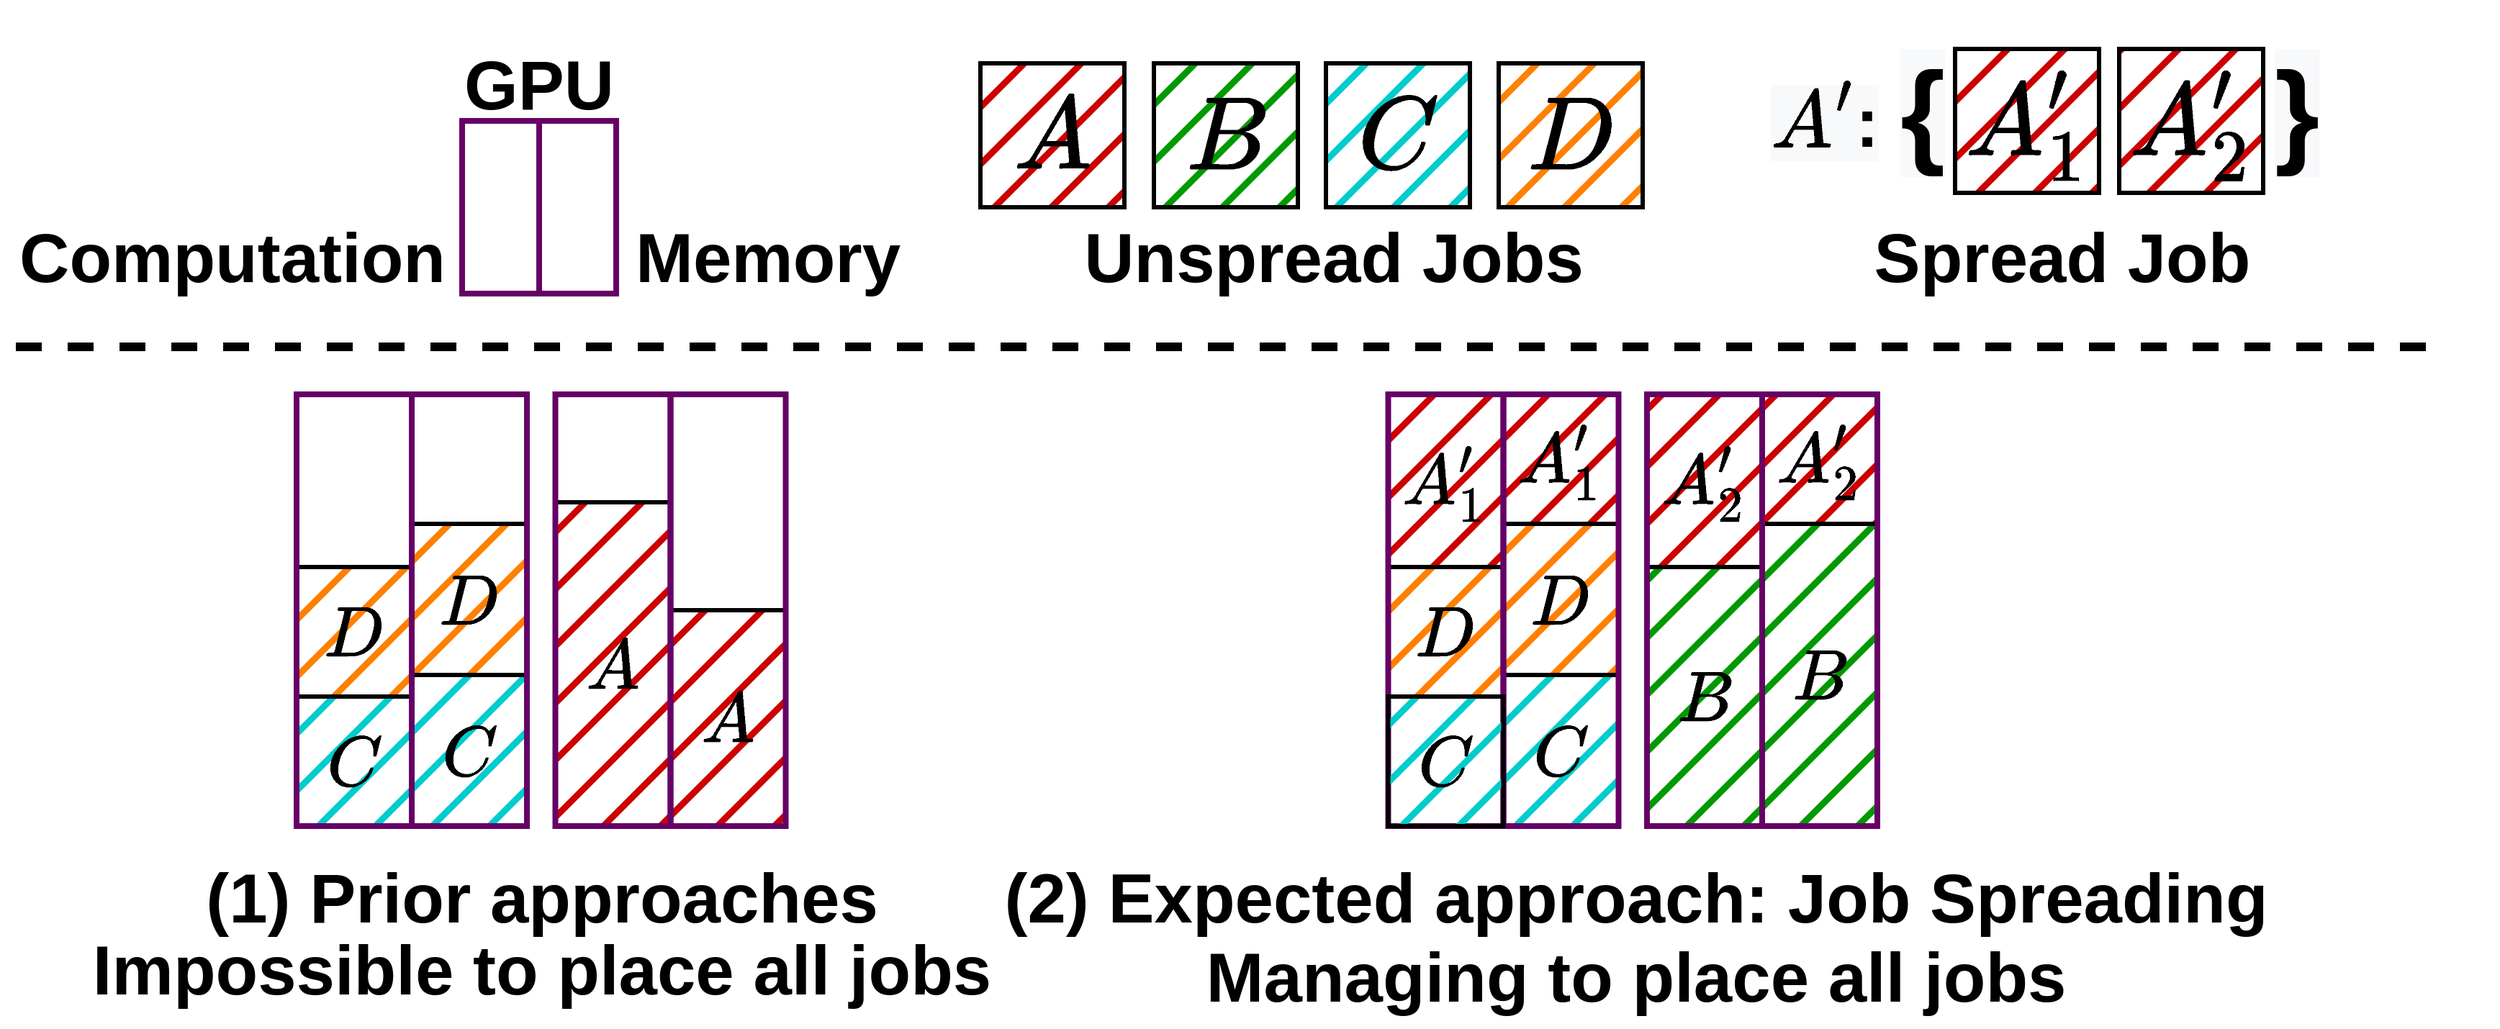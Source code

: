<mxfile version="20.2.3" type="device"><diagram id="xJNNfhWkf0cwD8vP5buT" name="第 1 页"><mxGraphModel dx="1234" dy="2046" grid="1" gridSize="10" guides="1" tooltips="1" connect="1" arrows="1" fold="1" page="1" pageScale="1" pageWidth="827" pageHeight="1169" math="1" shadow="0"><root><mxCell id="0"/><mxCell id="1" parent="0"/><mxCell id="_TA8JPhYaa3A-LEilQ8c-33" value="&lt;font style=&quot;font-size: 48px;&quot;&gt;\[B\]&lt;/font&gt;" style="rounded=0;whiteSpace=wrap;html=1;strokeWidth=3;fillColor=#009900;fontColor=#000000;strokeColor=default;fillStyle=hatch;container=0;fontStyle=1;fontFamily=Arail;fontSize=48;gradientColor=none;" parent="1" vertex="1"><mxGeometry x="1393" y="90" width="80" height="210" as="geometry"/></mxCell><mxCell id="_TA8JPhYaa3A-LEilQ8c-38" value="\[A^\prime&lt;br&gt;_2\]" style="rounded=0;whiteSpace=wrap;html=1;strokeWidth=3;fillColor=#CC0000;fontColor=#000000;strokeColor=default;fillStyle=hatch;container=0;fontStyle=1;fontFamily=Arail;fontSize=48;gradientColor=none;" parent="1" vertex="1"><mxGeometry x="1393" width="80" height="90" as="geometry"/></mxCell><mxCell id="_TA8JPhYaa3A-LEilQ8c-36" value="\[A^\prime&lt;br&gt;_2\]" style="rounded=0;whiteSpace=wrap;html=1;strokeWidth=3;fillColor=#CC0000;fontColor=#000000;strokeColor=default;fillStyle=hatch;container=0;fontStyle=1;fontFamily=Arail;fontSize=48;gradientColor=none;" parent="1" vertex="1"><mxGeometry x="1313" width="80" height="120" as="geometry"/></mxCell><mxCell id="_TA8JPhYaa3A-LEilQ8c-32" value="&lt;font style=&quot;font-size: 48px;&quot;&gt;\[B\]&lt;/font&gt;" style="rounded=0;whiteSpace=wrap;html=1;strokeWidth=3;fillColor=#009900;fontColor=#000000;strokeColor=default;fillStyle=hatch;container=0;fontStyle=1;fontFamily=Arail;fontSize=48;gradientColor=none;" parent="1" vertex="1"><mxGeometry x="1313" y="120" width="80" height="180" as="geometry"/></mxCell><mxCell id="_TA8JPhYaa3A-LEilQ8c-37" value="&lt;font style=&quot;font-size: 48px;&quot;&gt;\[A^\prime&lt;br&gt;_1\]&lt;/font&gt;" style="rounded=0;whiteSpace=wrap;html=1;strokeWidth=3;fillColor=#CC0000;fontColor=#000000;strokeColor=default;fillStyle=hatch;container=0;fontStyle=1;fontFamily=Arail;fontSize=48;gradientColor=none;" parent="1" vertex="1"><mxGeometry x="1213" width="80" height="90" as="geometry"/></mxCell><mxCell id="_TA8JPhYaa3A-LEilQ8c-30" value="&lt;font style=&quot;font-size: 48px;&quot;&gt;\[D\]&lt;/font&gt;" style="rounded=0;whiteSpace=wrap;html=1;strokeWidth=3;fillColor=#FF8000;fontColor=#000000;strokeColor=default;fillStyle=hatch;container=0;fontStyle=1;fontFamily=Arail;fontSize=48;gradientColor=none;" parent="1" vertex="1"><mxGeometry x="1213.25" y="90" width="80" height="105" as="geometry"/></mxCell><mxCell id="0iHUxUTSojcEAy-WfHja-7" value="&lt;font style=&quot;font-size: 48px;&quot;&gt;\[C\]&lt;/font&gt;" style="rounded=0;whiteSpace=wrap;html=1;strokeWidth=3;fillColor=#00CCCC;fontColor=#000000;strokeColor=default;fillStyle=hatch;container=0;fontStyle=1;fontFamily=Arail;fontSize=48;gradientColor=none;" parent="1" vertex="1"><mxGeometry x="1213" y="195" width="80" height="105" as="geometry"/></mxCell><mxCell id="_TA8JPhYaa3A-LEilQ8c-29" value="&lt;font style=&quot;font-size: 48px;&quot;&gt;\[D\]&lt;/font&gt;" style="rounded=0;whiteSpace=wrap;html=1;strokeWidth=3;fillColor=#FF8000;fontColor=#000000;strokeColor=default;fillStyle=hatch;container=0;fontStyle=1;fontFamily=Arail;fontSize=48;gradientColor=none;" parent="1" vertex="1"><mxGeometry x="1133.25" y="120" width="80" height="90" as="geometry"/></mxCell><mxCell id="_TA8JPhYaa3A-LEilQ8c-35" value="&lt;font style=&quot;font-size: 48px;&quot;&gt;\[A^\prime_1\]&lt;/font&gt;" style="rounded=0;whiteSpace=wrap;html=1;strokeWidth=3;fillColor=#CC0000;fontColor=#000000;strokeColor=default;fillStyle=hatch;container=0;fontStyle=1;fontFamily=Arail;fontSize=48;gradientColor=none;" parent="1" vertex="1"><mxGeometry x="1133.25" width="80" height="120" as="geometry"/></mxCell><mxCell id="_TA8JPhYaa3A-LEilQ8c-27" value="" style="rounded=0;whiteSpace=wrap;html=1;strokeWidth=4;fillColor=none;strokeColor=#660066;" parent="1" vertex="1"><mxGeometry x="1213.25" width="80" height="300" as="geometry"/></mxCell><mxCell id="_TA8JPhYaa3A-LEilQ8c-31" value="" style="rounded=0;whiteSpace=wrap;html=1;strokeWidth=4;fillColor=none;strokeColor=#660066;" parent="1" vertex="1"><mxGeometry x="1393" width="80" height="300" as="geometry"/></mxCell><mxCell id="_TA8JPhYaa3A-LEilQ8c-26" value="" style="rounded=0;whiteSpace=wrap;html=1;strokeWidth=4;fillColor=none;strokeColor=#660066;" parent="1" vertex="1"><mxGeometry x="1313" width="80" height="300" as="geometry"/></mxCell><mxCell id="_TA8JPhYaa3A-LEilQ8c-28" value="" style="rounded=0;whiteSpace=wrap;html=1;strokeWidth=4;fillColor=none;strokeColor=#660066;" parent="1" vertex="1"><mxGeometry x="1133.25" width="80" height="300" as="geometry"/></mxCell><mxCell id="0iHUxUTSojcEAy-WfHja-6" value="&lt;font style=&quot;font-size: 48px;&quot;&gt;\[C\]&lt;/font&gt;" style="rounded=0;whiteSpace=wrap;html=1;strokeWidth=3;fillColor=#00CCCC;fontColor=#000000;strokeColor=default;fillStyle=hatch;container=0;fontStyle=1;fontFamily=Arail;fontSize=48;gradientColor=none;" parent="1" vertex="1"><mxGeometry x="1133.25" y="210" width="80" height="90" as="geometry"/></mxCell><mxCell id="_A11aGWJ0entV2lGWO5g-129" value="&lt;font style=&quot;font-size: 48px;&quot;&gt;\[C\]&lt;/font&gt;" style="rounded=0;whiteSpace=wrap;html=1;strokeWidth=3;fillColor=#00CCCC;fontColor=#000000;strokeColor=default;fillStyle=hatch;container=0;fontStyle=1;fontFamily=Arail;fontSize=48;gradientColor=none;" parent="1" vertex="1"><mxGeometry x="455" y="195" width="80" height="105" as="geometry"/></mxCell><mxCell id="0iHUxUTSojcEAy-WfHja-5" value="&lt;font style=&quot;font-size: 48px;&quot;&gt;\[D\]&lt;/font&gt;" style="rounded=0;whiteSpace=wrap;html=1;strokeWidth=3;fillColor=#FF8000;fontColor=#000000;strokeColor=default;fillStyle=hatch;container=0;fontStyle=1;fontFamily=Arail;fontSize=48;gradientColor=none;" parent="1" vertex="1"><mxGeometry x="455" y="90" width="80" height="105" as="geometry"/></mxCell><mxCell id="_A11aGWJ0entV2lGWO5g-85" value="&lt;font style=&quot;font-size: 48px;&quot;&gt;\[A\]&lt;/font&gt;" style="rounded=0;whiteSpace=wrap;html=1;strokeWidth=3;fillColor=#CC0000;fontColor=#000000;strokeColor=default;fillStyle=hatch;container=0;fontStyle=1;fontFamily=Arail;fontSize=48;gradientColor=none;" parent="1" vertex="1"><mxGeometry x="554.75" y="75" width="80" height="225" as="geometry"/></mxCell><mxCell id="_A11aGWJ0entV2lGWO5g-128" value="&lt;font style=&quot;font-size: 48px;&quot;&gt;\[C\]&lt;/font&gt;" style="rounded=0;whiteSpace=wrap;html=1;strokeWidth=3;fillColor=#00CCCC;fontColor=#000000;strokeColor=default;fillStyle=hatch;container=0;fontStyle=1;fontFamily=Arail;fontSize=48;gradientColor=none;" parent="1" vertex="1"><mxGeometry x="375" y="210" width="80" height="90" as="geometry"/></mxCell><mxCell id="_A11aGWJ0entV2lGWO5g-86" value="&lt;font style=&quot;font-size: 48px;&quot;&gt;\[A\]&lt;/font&gt;" style="rounded=0;whiteSpace=wrap;html=1;strokeWidth=3;fillColor=#CC0000;fontColor=#000000;strokeColor=default;fillStyle=hatch;container=0;fontStyle=1;fontFamily=Arail;fontSize=48;gradientColor=none;" parent="1" vertex="1"><mxGeometry x="634.75" y="150" width="80" height="150" as="geometry"/></mxCell><mxCell id="0iHUxUTSojcEAy-WfHja-3" value="&lt;font style=&quot;font-size: 48px;&quot;&gt;\[D\]&lt;/font&gt;" style="rounded=0;whiteSpace=wrap;html=1;strokeWidth=3;fillColor=#FF8000;fontColor=#000000;strokeColor=default;fillStyle=hatch;container=0;fontStyle=1;fontFamily=Arail;fontSize=48;gradientColor=none;" parent="1" vertex="1"><mxGeometry x="375" y="120" width="80" height="90" as="geometry"/></mxCell><mxCell id="_A11aGWJ0entV2lGWO5g-52" value="" style="rounded=0;whiteSpace=wrap;html=1;strokeWidth=4;fillColor=none;strokeColor=#660066;" parent="1" vertex="1"><mxGeometry x="634.75" width="80" height="300" as="geometry"/></mxCell><mxCell id="_A11aGWJ0entV2lGWO5g-53" value="" style="rounded=0;whiteSpace=wrap;html=1;strokeWidth=4;fillColor=none;strokeColor=#660066;" parent="1" vertex="1"><mxGeometry x="554.75" width="80" height="300" as="geometry"/></mxCell><mxCell id="_A11aGWJ0entV2lGWO5g-37" value="" style="rounded=0;whiteSpace=wrap;html=1;strokeWidth=4;fillColor=none;strokeColor=#660066;" parent="1" vertex="1"><mxGeometry x="455" y="-8.882e-16" width="80" height="300" as="geometry"/></mxCell><mxCell id="_A11aGWJ0entV2lGWO5g-38" value="" style="rounded=0;whiteSpace=wrap;html=1;strokeWidth=4;fillColor=none;strokeColor=#660066;" parent="1" vertex="1"><mxGeometry x="375" width="80" height="300" as="geometry"/></mxCell><mxCell id="_A11aGWJ0entV2lGWO5g-25" value="" style="endArrow=none;dashed=1;html=1;rounded=0;fontSize=70;strokeColor=#000000;strokeWidth=6;" parent="1" edge="1"><mxGeometry width="50" height="50" relative="1" as="geometry"><mxPoint x="180" y="-33" as="sourcePoint"/><mxPoint x="1860" y="-33" as="targetPoint"/></mxGeometry></mxCell><mxCell id="_A11aGWJ0entV2lGWO5g-26" value="Unspread Jobs" style="text;html=1;align=center;verticalAlign=middle;resizable=0;points=[];autosize=1;strokeColor=none;fillColor=none;fontSize=48;fontStyle=1" parent="1" vertex="1"><mxGeometry x="910" y="-130.0" width="370" height="70" as="geometry"/></mxCell><mxCell id="_A11aGWJ0entV2lGWO5g-27" value="&lt;font style=&quot;font-size: 70px;&quot;&gt;\[A\]&lt;/font&gt;" style="rounded=0;whiteSpace=wrap;html=1;strokeWidth=3;fillColor=#CC0000;fontColor=#000000;strokeColor=default;fillStyle=hatch;container=0;fontStyle=1;fontFamily=Arail;fontSize=70;labelBorderColor=none;" parent="1" vertex="1"><mxGeometry x="850" y="-230" width="100" height="100" as="geometry"/></mxCell><mxCell id="_A11aGWJ0entV2lGWO5g-28" value="&lt;font style=&quot;font-size: 70px;&quot;&gt;\[B\]&lt;/font&gt;" style="rounded=0;whiteSpace=wrap;html=1;strokeWidth=3;fillColor=#009900;fontColor=#000000;strokeColor=default;fillStyle=hatch;container=0;fontStyle=1;fontFamily=Arail;fontSize=70;" parent="1" vertex="1"><mxGeometry x="970.5" y="-230.0" width="100" height="100" as="geometry"/></mxCell><mxCell id="_A11aGWJ0entV2lGWO5g-29" value="&lt;font style=&quot;font-size: 48px;&quot;&gt;(1) Prior approaches&lt;br style=&quot;font-size: 48px;&quot;&gt;&lt;/font&gt;" style="text;html=1;align=center;verticalAlign=middle;resizable=0;points=[];autosize=1;strokeColor=none;fillColor=none;fontStyle=1;fontSize=48;" parent="1" vertex="1"><mxGeometry x="300" y="315.0" width="490" height="70" as="geometry"/></mxCell><mxCell id="_A11aGWJ0entV2lGWO5g-30" value="&lt;font style=&quot;font-size: 70px;&quot;&gt;\[C\]&lt;/font&gt;" style="rounded=0;whiteSpace=wrap;html=1;strokeWidth=3;fillColor=#00CCCC;fontColor=#000000;strokeColor=default;fillStyle=hatch;container=0;fontStyle=1;fontFamily=Arail;fontSize=70;" parent="1" vertex="1"><mxGeometry x="1090.0" y="-230.0" width="100" height="100" as="geometry"/></mxCell><mxCell id="_A11aGWJ0entV2lGWO5g-31" value="GPU" style="text;html=1;align=center;verticalAlign=middle;resizable=0;points=[];autosize=1;strokeColor=none;fillColor=none;fontSize=48;fontStyle=1" parent="1" vertex="1"><mxGeometry x="478.499" y="-249.999" width="130" height="70" as="geometry"/></mxCell><mxCell id="_A11aGWJ0entV2lGWO5g-50" value="Computation" style="text;html=1;align=center;verticalAlign=middle;resizable=0;points=[];autosize=1;strokeColor=none;fillColor=none;fontSize=48;fontStyle=1" parent="1" vertex="1"><mxGeometry x="169.999" y="-129.999" width="320" height="70" as="geometry"/></mxCell><mxCell id="_A11aGWJ0entV2lGWO5g-51" value="Memory&lt;br style=&quot;font-size: 48px;&quot;&gt;" style="text;html=1;align=center;verticalAlign=middle;resizable=0;points=[];autosize=1;strokeColor=none;fillColor=none;fontSize=48;fontStyle=1" parent="1" vertex="1"><mxGeometry x="596.999" y="-129.999" width="210" height="70" as="geometry"/></mxCell><mxCell id="_A11aGWJ0entV2lGWO5g-141" value="&lt;font style=&quot;font-size: 48px;&quot;&gt;(2) Expected approach: Job&lt;/font&gt;&lt;span style=&quot;font-size: 48px;&quot;&gt;&amp;nbsp;Spreading&lt;/span&gt;" style="text;html=1;align=center;verticalAlign=middle;resizable=0;points=[];autosize=1;strokeColor=none;fillColor=none;fontStyle=1;fontSize=48;" parent="1" vertex="1"><mxGeometry x="855" y="315.0" width="900" height="70" as="geometry"/></mxCell><mxCell id="_TA8JPhYaa3A-LEilQ8c-1" value="" style="group" parent="1" vertex="1" connectable="0"><mxGeometry x="490" y="-190" width="107" height="120" as="geometry"/></mxCell><mxCell id="_A11aGWJ0entV2lGWO5g-32" value="" style="rounded=0;whiteSpace=wrap;html=1;strokeWidth=4;fillColor=none;strokeColor=#660066;" parent="_TA8JPhYaa3A-LEilQ8c-1" vertex="1"><mxGeometry width="53.5" height="120" as="geometry"/></mxCell><mxCell id="_A11aGWJ0entV2lGWO5g-49" value="" style="rounded=0;whiteSpace=wrap;html=1;strokeWidth=4;fillColor=none;strokeColor=#660066;" parent="_TA8JPhYaa3A-LEilQ8c-1" vertex="1"><mxGeometry x="53.5" width="53.5" height="120" as="geometry"/></mxCell><mxCell id="_TA8JPhYaa3A-LEilQ8c-34" value="&lt;font style=&quot;font-size: 48px;&quot;&gt;Impossible to place all jobs&lt;br style=&quot;font-size: 48px;&quot;&gt;&lt;/font&gt;" style="text;html=1;align=center;verticalAlign=middle;resizable=0;points=[];autosize=1;strokeColor=none;fillColor=none;fontStyle=1;fontSize=48;" parent="1" vertex="1"><mxGeometry x="220" y="365.0" width="650" height="70" as="geometry"/></mxCell><mxCell id="_TA8JPhYaa3A-LEilQ8c-40" value="&lt;font style=&quot;font-size: 48px;&quot;&gt;Managing to place all jobs&lt;br style=&quot;font-size: 48px;&quot;&gt;&lt;/font&gt;" style="text;html=1;align=center;verticalAlign=middle;resizable=0;points=[];autosize=1;strokeColor=none;fillColor=none;fontStyle=1;fontSize=48;" parent="1" vertex="1"><mxGeometry x="995" y="370.0" width="620" height="70" as="geometry"/></mxCell><mxCell id="0iHUxUTSojcEAy-WfHja-1" value="&lt;font style=&quot;font-size: 70px;&quot;&gt;\[D\]&lt;/font&gt;" style="rounded=0;whiteSpace=wrap;html=1;strokeWidth=3;fillColor=#FF8000;fontColor=#000000;strokeColor=default;fillStyle=hatch;container=0;fontStyle=1;fontFamily=Arail;fontSize=70;" parent="1" vertex="1"><mxGeometry x="1210.0" y="-230.0" width="100" height="100" as="geometry"/></mxCell><mxCell id="-jCw2LGGfyiHVH4eo9LU-1" value="Spread Job" style="text;html=1;align=center;verticalAlign=middle;resizable=0;points=[];autosize=1;strokeColor=none;fillColor=none;fontSize=48;fontStyle=1" parent="1" vertex="1"><mxGeometry x="1461" y="-130.0" width="280" height="70" as="geometry"/></mxCell><mxCell id="-jCw2LGGfyiHVH4eo9LU-2" value="&lt;font style=&quot;font-size: 70px;&quot;&gt;\[A^\prime_1\]&lt;/font&gt;" style="rounded=0;whiteSpace=wrap;html=1;strokeWidth=3;fillColor=#CC0000;fontColor=#000000;strokeColor=default;fillStyle=hatch;container=0;fontStyle=1;fontFamily=Arail;fontSize=70;labelBorderColor=none;" parent="1" vertex="1"><mxGeometry x="1527" y="-240" width="100" height="100" as="geometry"/></mxCell><mxCell id="-jCw2LGGfyiHVH4eo9LU-3" value="\[A^\prime_2\]" style="rounded=0;whiteSpace=wrap;html=1;strokeWidth=3;fillColor=#CC0000;fontColor=#000000;strokeColor=default;fillStyle=hatch;container=0;fontStyle=1;fontFamily=Arail;fontSize=70;labelBorderColor=none;" parent="1" vertex="1"><mxGeometry x="1641" y="-240" width="100" height="100" as="geometry"/></mxCell><mxCell id="-jCw2LGGfyiHVH4eo9LU-5" value="&lt;span style=&quot;color: rgb(0, 0, 0); font-family: Helvetica; font-size: 48px; font-style: normal; font-variant-ligatures: normal; font-variant-caps: normal; font-weight: 700; letter-spacing: normal; orphans: 2; text-align: center; text-indent: 0px; text-transform: none; widows: 2; word-spacing: 0px; -webkit-text-stroke-width: 0px; background-color: rgb(248, 249, 250); text-decoration-thickness: initial; text-decoration-style: initial; text-decoration-color: initial; float: none; display: inline !important;&quot;&gt;`A^\prime`:&lt;/span&gt;" style="text;whiteSpace=wrap;html=1;" parent="1" vertex="1"><mxGeometry x="1397" y="-225" width="130" height="80" as="geometry"/></mxCell><mxCell id="-jCw2LGGfyiHVH4eo9LU-8" value="&lt;span style=&quot;color: rgb(0, 0, 0); font-family: Helvetica; font-size: 80px; font-style: normal; font-variant-ligatures: normal; font-variant-caps: normal; font-weight: 700; letter-spacing: normal; orphans: 2; text-align: center; text-indent: 0px; text-transform: none; widows: 2; word-spacing: 0px; -webkit-text-stroke-width: 0px; background-color: rgb(248, 249, 250); text-decoration-thickness: initial; text-decoration-style: initial; text-decoration-color: initial; float: none; display: inline !important;&quot;&gt;}&lt;/span&gt;" style="text;whiteSpace=wrap;html=1;fontSize=80;" parent="1" vertex="1"><mxGeometry x="1747" y="-250" width="30" height="80" as="geometry"/></mxCell><mxCell id="GCGh5teGFczN42zzP5dz-1" value="&lt;span style=&quot;color: rgb(0, 0, 0); font-family: Helvetica; font-size: 80px; font-style: normal; font-variant-ligatures: normal; font-variant-caps: normal; font-weight: 700; letter-spacing: normal; orphans: 2; text-align: center; text-indent: 0px; text-transform: none; widows: 2; word-spacing: 0px; -webkit-text-stroke-width: 0px; background-color: rgb(248, 249, 250); text-decoration-thickness: initial; text-decoration-style: initial; text-decoration-color: initial; float: none; display: inline !important;&quot;&gt;{&lt;/span&gt;" style="text;whiteSpace=wrap;html=1;fontSize=80;" parent="1" vertex="1"><mxGeometry x="1487" y="-250" width="30" height="80" as="geometry"/></mxCell></root></mxGraphModel></diagram></mxfile>